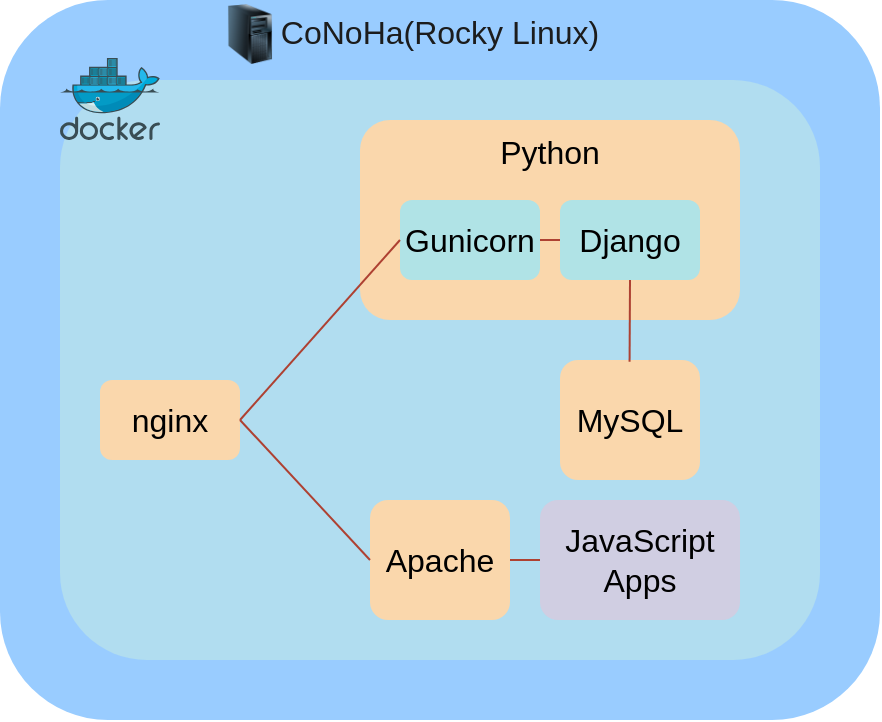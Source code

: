 <mxfile>
    <diagram id="D0d9TCc8zK_jnnbvQLJB" name="ページ1">
        <mxGraphModel dx="1158" dy="651" grid="1" gridSize="10" guides="1" tooltips="1" connect="1" arrows="1" fold="1" page="1" pageScale="1" pageWidth="827" pageHeight="1169" math="0" shadow="0">
            <root>
                <mxCell id="0"/>
                <mxCell id="1" parent="0"/>
                <mxCell id="4" value="&lt;font style=&quot;font-size: 16px;&quot; color=&quot;#1c1c1c&quot;&gt;CoNoHa(Rocky Linux)&lt;/font&gt;" style="rounded=1;whiteSpace=wrap;html=1;align=center;verticalAlign=top;fillColor=#99CCFF;strokeColor=none;" parent="1" vertex="1">
                    <mxGeometry x="120" y="110" width="440" height="360" as="geometry"/>
                </mxCell>
                <mxCell id="3" value="" style="rounded=1;whiteSpace=wrap;html=1;glass=0;shadow=0;fillColor=#b1ddf0;strokeColor=none;" parent="1" vertex="1">
                    <mxGeometry x="150" y="150" width="380" height="290" as="geometry"/>
                </mxCell>
                <mxCell id="2" value="" style="sketch=0;aspect=fixed;html=1;points=[];align=center;image;fontSize=12;image=img/lib/mscae/Docker.svg;" parent="1" vertex="1">
                    <mxGeometry x="150" y="139" width="50" height="41" as="geometry"/>
                </mxCell>
                <mxCell id="5" value="" style="image;html=1;image=img/lib/clip_art/computers/Server_Tower_128x128.png;rounded=1;shadow=0;glass=0;sketch=0;strokeColor=default;fontSize=16;fontColor=#1C1C1C;fillColor=#99CCFF;" parent="1" vertex="1">
                    <mxGeometry x="230" y="112" width="30" height="30" as="geometry"/>
                </mxCell>
                <mxCell id="9" value="&lt;font color=&quot;#000000&quot;&gt;nginx&lt;/font&gt;" style="rounded=1;whiteSpace=wrap;html=1;shadow=0;glass=0;sketch=0;strokeColor=none;fontSize=16;fillColor=#fad7ac;" parent="1" vertex="1">
                    <mxGeometry x="170" y="300" width="70" height="40" as="geometry"/>
                </mxCell>
                <mxCell id="10" value="&lt;font color=&quot;#000000&quot;&gt;Python&lt;/font&gt;" style="rounded=1;whiteSpace=wrap;html=1;shadow=0;glass=0;sketch=0;strokeColor=none;fontSize=16;fillColor=#fad7ac;verticalAlign=top;" parent="1" vertex="1">
                    <mxGeometry x="300" y="170" width="190" height="100" as="geometry"/>
                </mxCell>
                <mxCell id="11" value="&lt;font color=&quot;#000000&quot;&gt;Gunicorn&lt;/font&gt;" style="rounded=1;whiteSpace=wrap;html=1;shadow=0;glass=0;sketch=0;strokeColor=none;fontSize=16;fillColor=#b0e3e6;" parent="1" vertex="1">
                    <mxGeometry x="320" y="210" width="70" height="40" as="geometry"/>
                </mxCell>
                <mxCell id="12" value="&lt;font color=&quot;#000000&quot;&gt;Django&lt;/font&gt;" style="rounded=1;whiteSpace=wrap;html=1;shadow=0;glass=0;sketch=0;strokeColor=none;fontSize=16;fillColor=#b0e3e6;" parent="1" vertex="1">
                    <mxGeometry x="400" y="210" width="70" height="40" as="geometry"/>
                </mxCell>
                <mxCell id="13" value="&lt;font color=&quot;#000000&quot;&gt;MySQL&lt;/font&gt;" style="rounded=1;whiteSpace=wrap;html=1;shadow=0;glass=0;sketch=0;strokeColor=none;fontSize=16;fillColor=#fad7ac;" parent="1" vertex="1">
                    <mxGeometry x="400" y="290" width="70" height="60" as="geometry"/>
                </mxCell>
                <mxCell id="14" value="&lt;font color=&quot;#000000&quot;&gt;Apache&lt;/font&gt;" style="rounded=1;whiteSpace=wrap;html=1;shadow=0;glass=0;sketch=0;strokeColor=none;fontSize=16;fillColor=#fad7ac;" parent="1" vertex="1">
                    <mxGeometry x="305" y="360" width="70" height="60" as="geometry"/>
                </mxCell>
                <mxCell id="16" value="&lt;font color=&quot;#000000&quot;&gt;JavaScript &lt;br&gt;Apps&lt;br&gt;&lt;/font&gt;" style="rounded=1;whiteSpace=wrap;html=1;shadow=0;glass=0;sketch=0;strokeColor=none;fontSize=16;fillColor=#d0cee2;" parent="1" vertex="1">
                    <mxGeometry x="390" y="360" width="100" height="60" as="geometry"/>
                </mxCell>
                <mxCell id="17" style="html=1;fontSize=16;fontColor=#000000;strokeColor=#ae4132;endArrow=none;endFill=0;fillColor=#fad9d5;entryX=0;entryY=0.5;entryDx=0;entryDy=0;" parent="1" target="11" edge="1">
                    <mxGeometry relative="1" as="geometry">
                        <mxPoint x="240" y="320" as="sourcePoint"/>
                    </mxGeometry>
                </mxCell>
                <mxCell id="18" style="html=1;fontSize=16;fontColor=#000000;strokeColor=#ae4132;endArrow=none;endFill=0;fillColor=#fad9d5;" parent="1" source="11" target="12" edge="1">
                    <mxGeometry relative="1" as="geometry">
                        <mxPoint x="370" y="302.609" as="sourcePoint"/>
                        <mxPoint x="450" y="240" as="targetPoint"/>
                    </mxGeometry>
                </mxCell>
                <mxCell id="19" style="html=1;fontSize=16;fontColor=#000000;strokeColor=#ae4132;endArrow=none;endFill=0;fillColor=#fad9d5;entryX=0.5;entryY=1;entryDx=0;entryDy=0;exitX=0.497;exitY=0.015;exitDx=0;exitDy=0;exitPerimeter=0;" parent="1" source="13" target="12" edge="1">
                    <mxGeometry relative="1" as="geometry">
                        <mxPoint x="400" y="240" as="sourcePoint"/>
                        <mxPoint x="410" y="240" as="targetPoint"/>
                    </mxGeometry>
                </mxCell>
                <mxCell id="20" style="html=1;fontSize=16;fontColor=#000000;strokeColor=#ae4132;endArrow=none;endFill=0;fillColor=#fad9d5;exitX=0;exitY=0.5;exitDx=0;exitDy=0;entryX=1;entryY=0.5;entryDx=0;entryDy=0;" parent="1" source="14" target="9" edge="1">
                    <mxGeometry relative="1" as="geometry">
                        <mxPoint x="250" y="302.609" as="sourcePoint"/>
                        <mxPoint x="330" y="240" as="targetPoint"/>
                    </mxGeometry>
                </mxCell>
                <mxCell id="21" style="html=1;fontSize=16;fontColor=#000000;strokeColor=#ae4132;endArrow=none;endFill=0;fillColor=#fad9d5;entryX=0;entryY=0.5;entryDx=0;entryDy=0;exitX=1;exitY=0.5;exitDx=0;exitDy=0;" parent="1" source="14" target="16" edge="1">
                    <mxGeometry relative="1" as="geometry">
                        <mxPoint x="260" y="312.609" as="sourcePoint"/>
                        <mxPoint x="340" y="250" as="targetPoint"/>
                    </mxGeometry>
                </mxCell>
            </root>
        </mxGraphModel>
    </diagram>
</mxfile>
